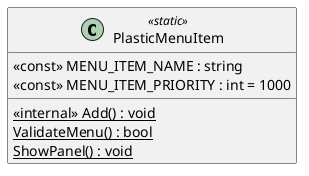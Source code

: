@startuml
class PlasticMenuItem <<static>> {
    <<internal>> {static} Add() : void
    {static} ValidateMenu() : bool
    {static} ShowPanel() : void
    <<const>> MENU_ITEM_NAME : string
    <<const>> MENU_ITEM_PRIORITY : int = 1000
}
@enduml

